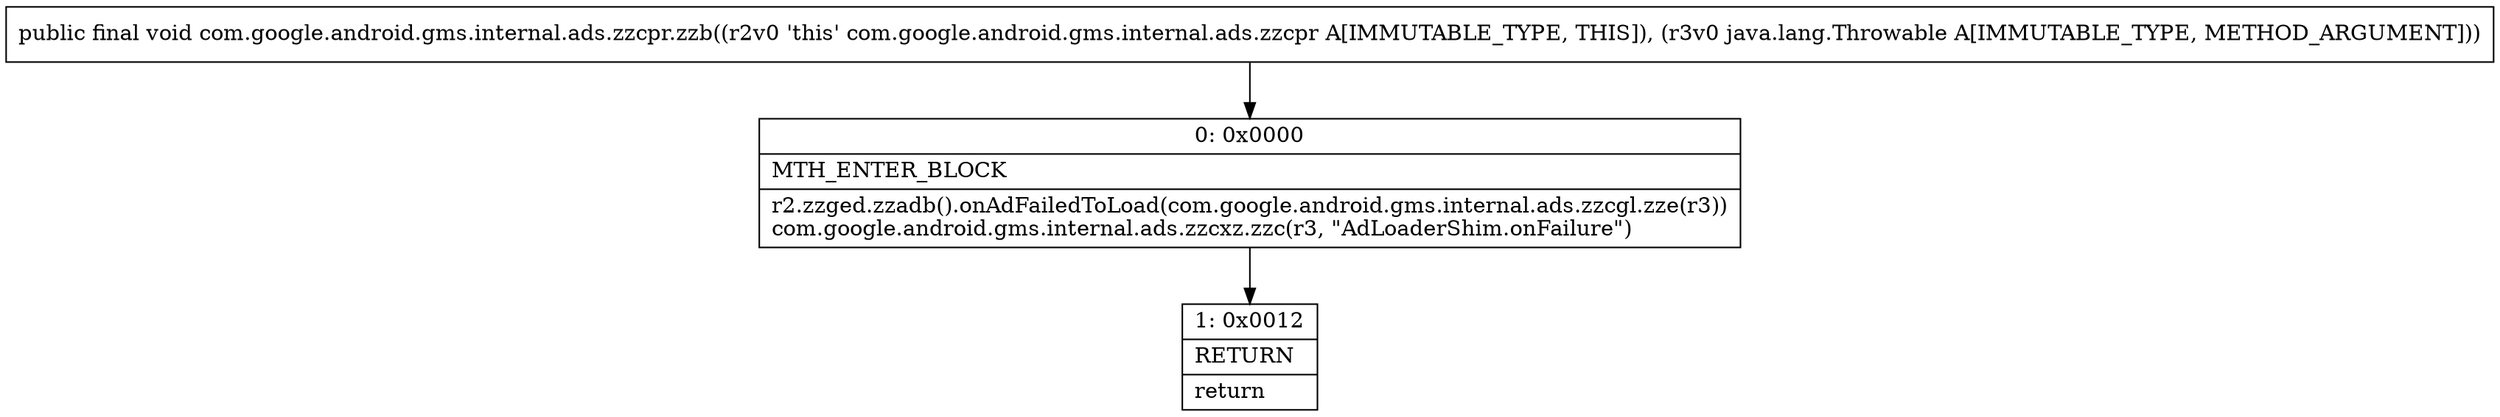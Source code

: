 digraph "CFG forcom.google.android.gms.internal.ads.zzcpr.zzb(Ljava\/lang\/Throwable;)V" {
Node_0 [shape=record,label="{0\:\ 0x0000|MTH_ENTER_BLOCK\l|r2.zzged.zzadb().onAdFailedToLoad(com.google.android.gms.internal.ads.zzcgl.zze(r3))\lcom.google.android.gms.internal.ads.zzcxz.zzc(r3, \"AdLoaderShim.onFailure\")\l}"];
Node_1 [shape=record,label="{1\:\ 0x0012|RETURN\l|return\l}"];
MethodNode[shape=record,label="{public final void com.google.android.gms.internal.ads.zzcpr.zzb((r2v0 'this' com.google.android.gms.internal.ads.zzcpr A[IMMUTABLE_TYPE, THIS]), (r3v0 java.lang.Throwable A[IMMUTABLE_TYPE, METHOD_ARGUMENT])) }"];
MethodNode -> Node_0;
Node_0 -> Node_1;
}

